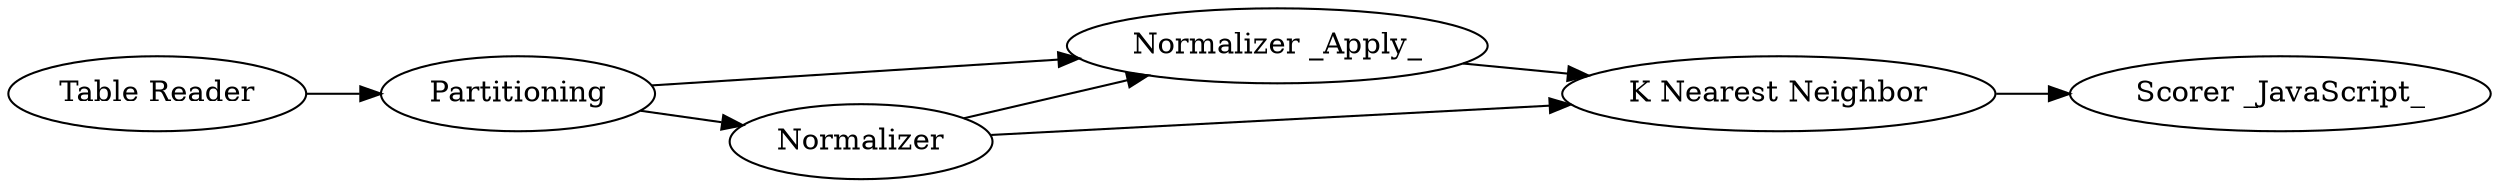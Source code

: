 digraph {
	11 -> 12
	12 -> 5
	11 -> 5
	4 -> 11
	4 -> 12
	13 -> 4
	5 -> 10
	5 [label="K Nearest Neighbor"]
	13 [label="Table Reader"]
	11 [label=Normalizer]
	4 [label=Partitioning]
	12 [label="Normalizer _Apply_"]
	10 [label="Scorer _JavaScript_"]
	rankdir=LR
}
